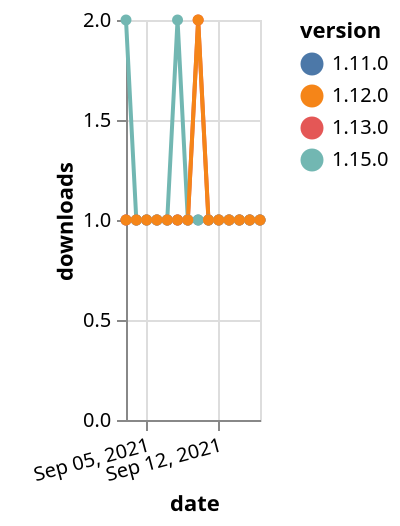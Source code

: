 {"$schema": "https://vega.github.io/schema/vega-lite/v5.json", "description": "A simple bar chart with embedded data.", "data": {"values": [{"date": "2021-09-03", "total": 337, "delta": 1, "version": "1.11.0"}, {"date": "2021-09-04", "total": 338, "delta": 1, "version": "1.11.0"}, {"date": "2021-09-05", "total": 339, "delta": 1, "version": "1.11.0"}, {"date": "2021-09-06", "total": 340, "delta": 1, "version": "1.11.0"}, {"date": "2021-09-07", "total": 341, "delta": 1, "version": "1.11.0"}, {"date": "2021-09-08", "total": 342, "delta": 1, "version": "1.11.0"}, {"date": "2021-09-09", "total": 343, "delta": 1, "version": "1.11.0"}, {"date": "2021-09-10", "total": 344, "delta": 1, "version": "1.11.0"}, {"date": "2021-09-11", "total": 345, "delta": 1, "version": "1.11.0"}, {"date": "2021-09-12", "total": 346, "delta": 1, "version": "1.11.0"}, {"date": "2021-09-13", "total": 347, "delta": 1, "version": "1.11.0"}, {"date": "2021-09-14", "total": 348, "delta": 1, "version": "1.11.0"}, {"date": "2021-09-15", "total": 349, "delta": 1, "version": "1.11.0"}, {"date": "2021-09-16", "total": 350, "delta": 1, "version": "1.11.0"}, {"date": "2021-09-03", "total": 288, "delta": 1, "version": "1.13.0"}, {"date": "2021-09-04", "total": 289, "delta": 1, "version": "1.13.0"}, {"date": "2021-09-05", "total": 290, "delta": 1, "version": "1.13.0"}, {"date": "2021-09-06", "total": 291, "delta": 1, "version": "1.13.0"}, {"date": "2021-09-07", "total": 292, "delta": 1, "version": "1.13.0"}, {"date": "2021-09-08", "total": 293, "delta": 1, "version": "1.13.0"}, {"date": "2021-09-09", "total": 294, "delta": 1, "version": "1.13.0"}, {"date": "2021-09-10", "total": 296, "delta": 2, "version": "1.13.0"}, {"date": "2021-09-11", "total": 297, "delta": 1, "version": "1.13.0"}, {"date": "2021-09-12", "total": 298, "delta": 1, "version": "1.13.0"}, {"date": "2021-09-13", "total": 299, "delta": 1, "version": "1.13.0"}, {"date": "2021-09-14", "total": 300, "delta": 1, "version": "1.13.0"}, {"date": "2021-09-15", "total": 301, "delta": 1, "version": "1.13.0"}, {"date": "2021-09-16", "total": 302, "delta": 1, "version": "1.13.0"}, {"date": "2021-09-03", "total": 114, "delta": 2, "version": "1.15.0"}, {"date": "2021-09-04", "total": 115, "delta": 1, "version": "1.15.0"}, {"date": "2021-09-05", "total": 116, "delta": 1, "version": "1.15.0"}, {"date": "2021-09-06", "total": 117, "delta": 1, "version": "1.15.0"}, {"date": "2021-09-07", "total": 118, "delta": 1, "version": "1.15.0"}, {"date": "2021-09-08", "total": 120, "delta": 2, "version": "1.15.0"}, {"date": "2021-09-09", "total": 121, "delta": 1, "version": "1.15.0"}, {"date": "2021-09-10", "total": 122, "delta": 1, "version": "1.15.0"}, {"date": "2021-09-11", "total": 123, "delta": 1, "version": "1.15.0"}, {"date": "2021-09-12", "total": 124, "delta": 1, "version": "1.15.0"}, {"date": "2021-09-13", "total": 125, "delta": 1, "version": "1.15.0"}, {"date": "2021-09-14", "total": 126, "delta": 1, "version": "1.15.0"}, {"date": "2021-09-15", "total": 127, "delta": 1, "version": "1.15.0"}, {"date": "2021-09-16", "total": 128, "delta": 1, "version": "1.15.0"}, {"date": "2021-09-03", "total": 178, "delta": 1, "version": "1.12.0"}, {"date": "2021-09-04", "total": 179, "delta": 1, "version": "1.12.0"}, {"date": "2021-09-05", "total": 180, "delta": 1, "version": "1.12.0"}, {"date": "2021-09-06", "total": 181, "delta": 1, "version": "1.12.0"}, {"date": "2021-09-07", "total": 182, "delta": 1, "version": "1.12.0"}, {"date": "2021-09-08", "total": 183, "delta": 1, "version": "1.12.0"}, {"date": "2021-09-09", "total": 184, "delta": 1, "version": "1.12.0"}, {"date": "2021-09-10", "total": 186, "delta": 2, "version": "1.12.0"}, {"date": "2021-09-11", "total": 187, "delta": 1, "version": "1.12.0"}, {"date": "2021-09-12", "total": 188, "delta": 1, "version": "1.12.0"}, {"date": "2021-09-13", "total": 189, "delta": 1, "version": "1.12.0"}, {"date": "2021-09-14", "total": 190, "delta": 1, "version": "1.12.0"}, {"date": "2021-09-15", "total": 191, "delta": 1, "version": "1.12.0"}, {"date": "2021-09-16", "total": 192, "delta": 1, "version": "1.12.0"}]}, "width": "container", "mark": {"type": "line", "point": {"filled": true}}, "encoding": {"x": {"field": "date", "type": "temporal", "timeUnit": "yearmonthdate", "title": "date", "axis": {"labelAngle": -15}}, "y": {"field": "delta", "type": "quantitative", "title": "downloads"}, "color": {"field": "version", "type": "nominal"}, "tooltip": {"field": "delta"}}}